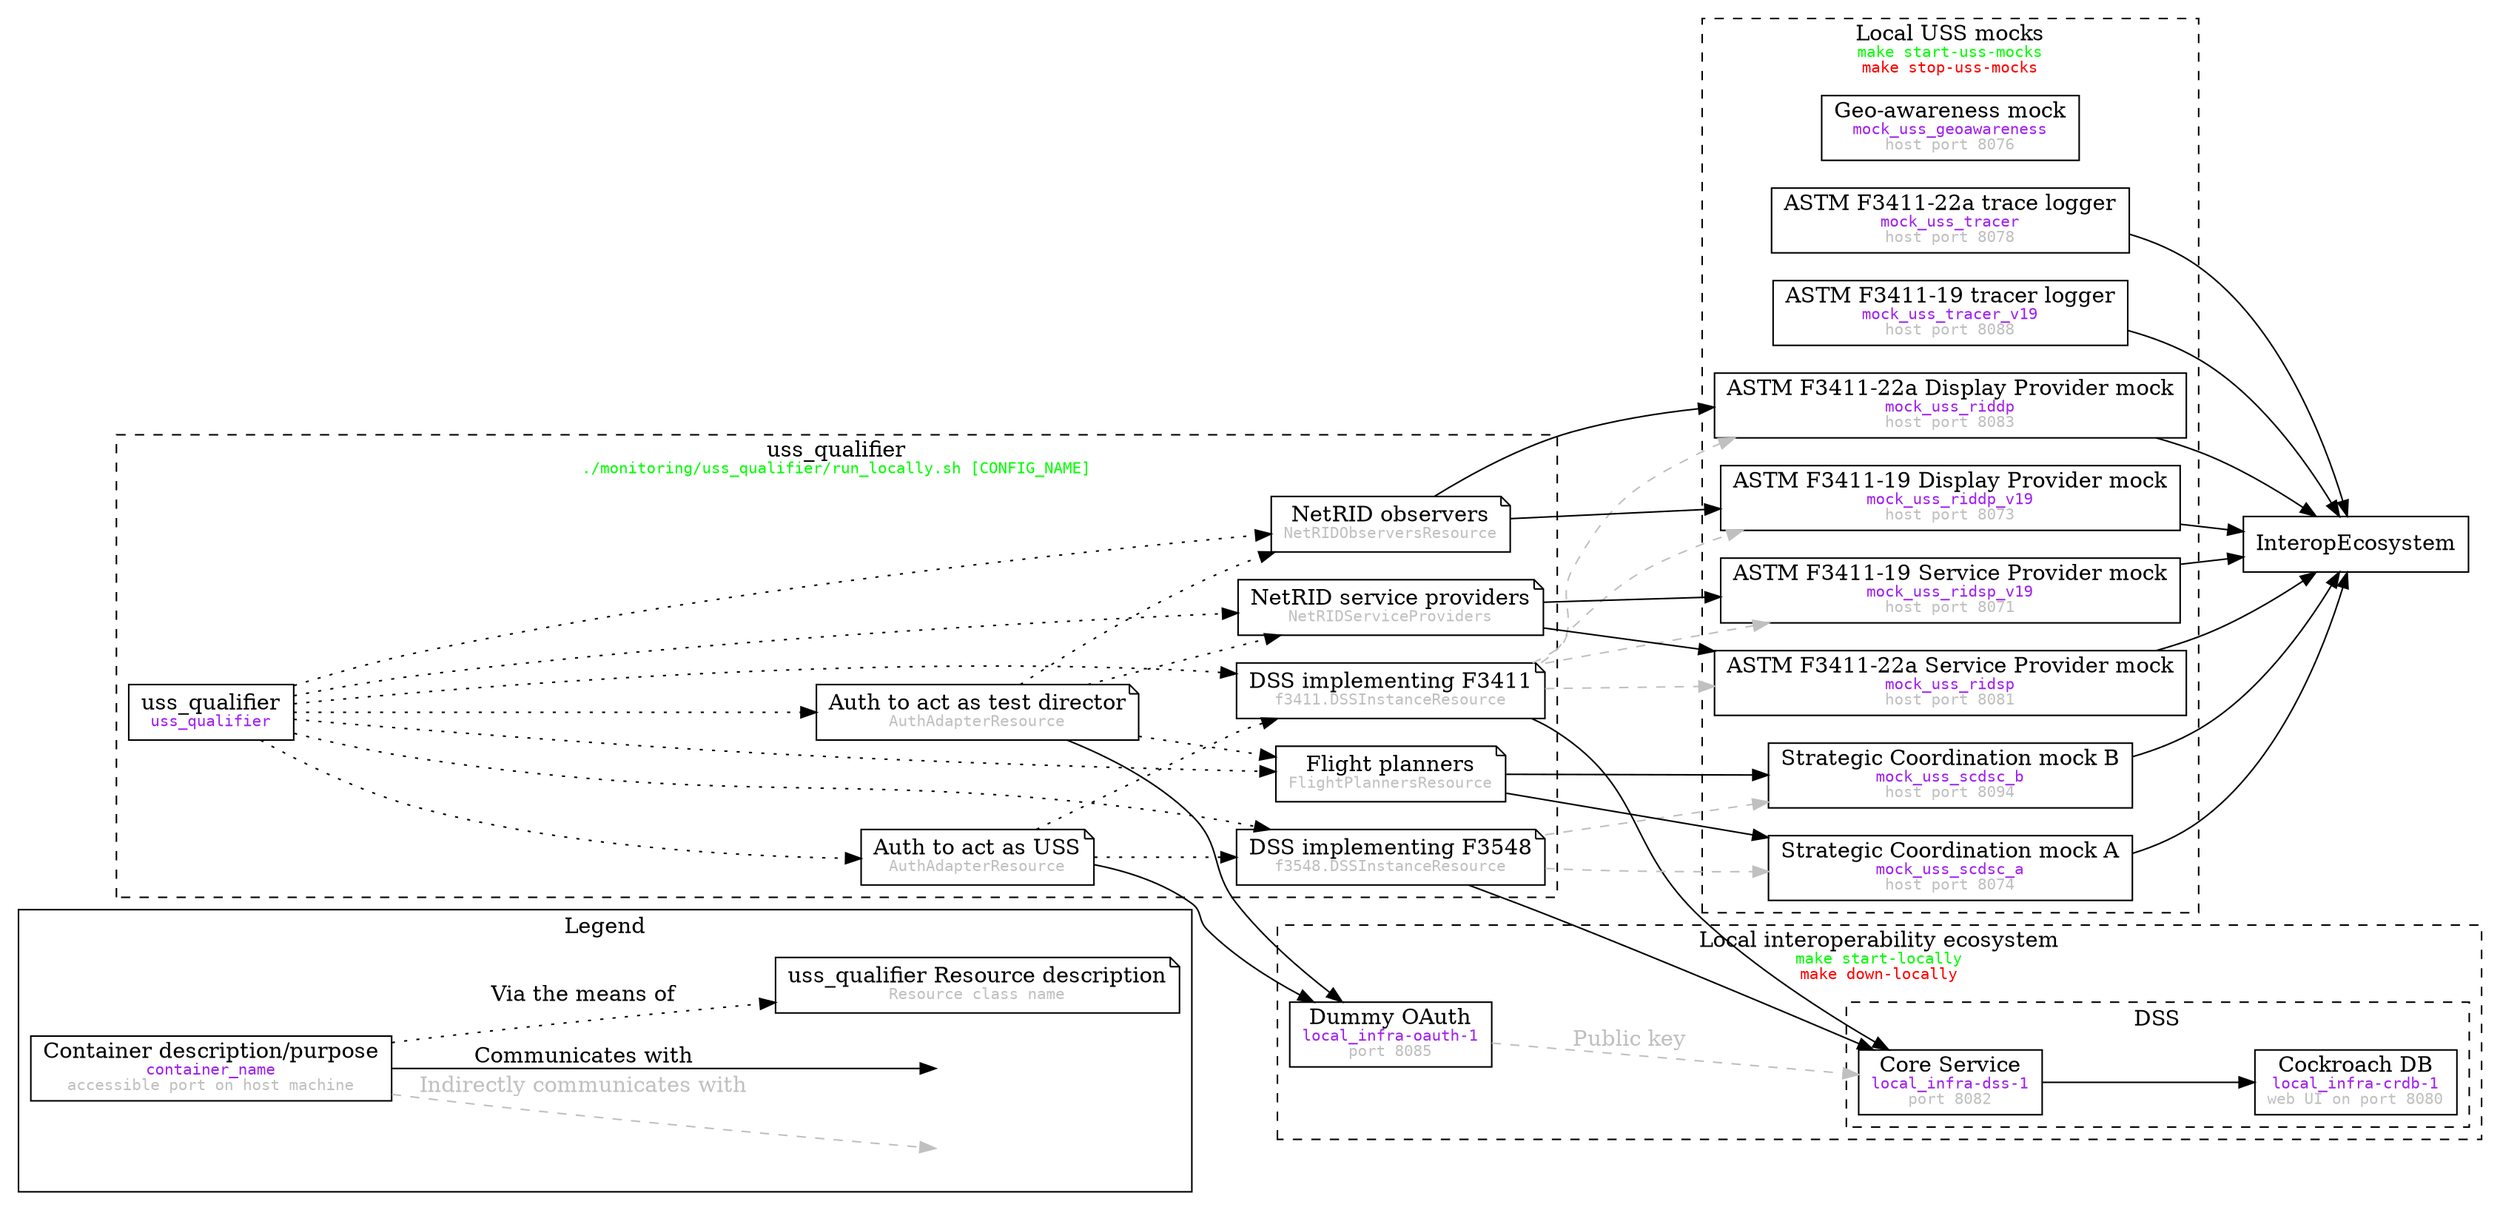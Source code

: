 // To render:
//   dot -Tpng -ogenerated/local_uss_qualifier.png local_uss_qualifier.gv
digraph G {
  rankdir="LR"
  node [shape=box]

  subgraph cluster_legend {
    label="Legend"
    Container [label=<Container description/purpose<br/><font color="purple" face="Courier" point-size="10">container_name</font><br/><font face="Courier" color="gray" point-size="10">accessible port on host machine</font>>]
    Resource [shape=note,label=<uss_qualifier Resource description<br/><font color="gray" face="Courier" point-size="10">Resource class name</font>>]
    Hidden1 [style=invis,label=""]
    Hidden2 [style=invis,label=""]

    Container -> Resource [style=dotted,label="Via the means of"]
    Container -> Hidden1 [style=dashed,color=gray,fontcolor=gray,label="Indirectly communicates with"]
    Container -> Hidden2 [label="Communicates with"]
  }

  subgraph cluster_local_infra {
    label=<Local interoperability ecosystem<br/><font color="green" face="Courier" point-size="10">make start-locally</font><br/><font color="red" face="Courier" point-size="10">make down-locally</font>>
    style="dashed"
    Auth [label=<Dummy OAuth<br/><font color="purple" face="Courier" point-size="10">local_infra-oauth-1</font><br/><font face="Courier" color="gray" point-size="10">port 8085</font>>]
    subgraph cluster_dss {
      label="DSS"
      CoreService [label=<Core Service<br/><font color="purple" face="Courier" point-size="10">local_infra-dss-1</font><br/><font face="Courier" color="gray" point-size="10">port 8082</font>>]
      CRDB [label=<Cockroach DB<br/><font color="purple" face="Courier" point-size="10">local_infra-crdb-1</font><br/><font face="Courier" color="gray" point-size="10">web UI on port 8080</font>>]
      CoreService -> CRDB
    }
    Auth -> CoreService [label="Public key",style="dashed",color="gray",fontcolor="gray"]
  }

  subgraph cluster_uss_mocks {
    label=<Local USS mocks<br/><font color="green" face="Courier" point-size="10">make start-uss-mocks</font><br/><font color="red" face="Courier" point-size="10">make stop-uss-mocks</font>>
    style="dashed"

    mock_uss_geoawareness [label=<Geo-awareness mock<br/><font color="purple" face="Courier" point-size="10">mock_uss_geoawareness</font><br/><font face="Courier" color="gray" point-size="10">host port 8076</font>>]

    mock_uss_scdsc_a [label=<Strategic Coordination mock A<br/><font color="purple" face="Courier" point-size="10">mock_uss_scdsc_a</font><br/><font face="Courier" color="gray" point-size="10">host port 8074</font>>]
    mock_uss_scdsc_b [label=<Strategic Coordination mock B<br/><font color="purple" face="Courier" point-size="10">mock_uss_scdsc_b</font><br/><font face="Courier" color="gray" point-size="10">host port 8094</font>>]

    mock_uss_ridsp [label=<ASTM F3411-22a Service Provider mock<br/><font color="purple" face="Courier" point-size="10">mock_uss_ridsp</font><br/><font face="Courier" color="gray" point-size="10">host port 8081</font>>]
    mock_uss_riddp [label=<ASTM F3411-22a Display Provider mock<br/><font color="purple" face="Courier" point-size="10">mock_uss_riddp</font><br/><font face="Courier" color="gray" point-size="10">host port 8083</font>>]

    mock_uss_ridsp_v19 [label=<ASTM F3411-19 Service Provider mock<br/><font color="purple" face="Courier" point-size="10">mock_uss_ridsp_v19</font><br/><font face="Courier" color="gray" point-size="10">host port 8071</font>>]
    mock_uss_riddp_v19 [label=<ASTM F3411-19 Display Provider mock<br/><font color="purple" face="Courier" point-size="10">mock_uss_riddp_v19</font><br/><font face="Courier" color="gray" point-size="10">host port 8073</font>>]

    mock_uss_tracer [label=<ASTM F3411-22a trace logger<br/><font color="purple" face="Courier" point-size="10">mock_uss_tracer</font><br/><font face="Courier" color="gray" point-size="10">host port 8078</font>>]
    mock_uss_tracer_v19 [label=<ASTM F3411-19 tracer logger<br/><font color="purple" face="Courier" point-size="10">mock_uss_tracer_v19</font><br/><font face="Courier" color="gray" point-size="10">host port 8088</font>>]
  }

  subgraph cluster_uss_qualifier {
    label=<uss_qualifier<br/><font color="green" face="Courier" point-size="10">./monitoring/uss_qualifier/run_locally.sh [CONFIG_NAME]</font>>
    style="dashed"

    uss_qualifier [label=<uss_qualifier<br/><font color="purple" face="Courier" point-size="10">uss_qualifier</font>>]

    ResourceUSSAuth [shape=note,label=<Auth to act as USS<br/><font color="gray" face="Courier" point-size="10">AuthAdapterResource</font>>]
    ResourceTestDirectorAuth [shape=note,label=<Auth to act as test director<br/><font color="gray" face="Courier" point-size="10">AuthAdapterResource</font>>]
    ResourceDSSF3411 [shape=note,label=<DSS implementing F3411<br/><font color="gray" face="Courier" point-size="10">f3411.DSSInstanceResource</font>>]
    ResourceDSSF3548 [shape=note,label=<DSS implementing F3548<br/><font color="gray" face="Courier" point-size="10">f3548.DSSInstanceResource</font>>]
    ResourceRIDSPs [shape=note,label=<NetRID service providers<br/><font color="gray" face="Courier" point-size="10">NetRIDServiceProviders</font>>]
    ResourceRIDObservers [shape=note,label=<NetRID observers<br/><font color="gray" face="Courier" point-size="10">NetRIDObserversResource</font>>]
    ResourceFlightPlanners [shape=note,label=<Flight planners<br/><font color="gray" face="Courier" point-size="10">FlightPlannersResource</font>>]

    ResourceUSSAuth -> ResourceDSSF3411 [style=dotted]
    ResourceUSSAuth -> ResourceDSSF3548 [style=dotted]
    ResourceTestDirectorAuth -> ResourceRIDSPs [style=dotted]
    ResourceTestDirectorAuth -> ResourceRIDObservers [style=dotted]
    ResourceTestDirectorAuth -> ResourceFlightPlanners [style=dotted]

    uss_qualifier -> ResourceUSSAuth [style=dotted]
    uss_qualifier -> ResourceTestDirectorAuth [style=dotted]
    uss_qualifier -> ResourceDSSF3548 [style=dotted]
    uss_qualifier -> ResourceDSSF3411 [style=dotted]
    uss_qualifier -> ResourceRIDSPs [style=dotted]
    uss_qualifier -> ResourceRIDObservers [style=dotted]
    uss_qualifier -> ResourceFlightPlanners [style=dotted]
  }

  mock_uss_ridsp -> InteropEcosystem
  mock_uss_riddp -> InteropEcosystem
  mock_uss_ridsp_v19 -> InteropEcosystem
  mock_uss_riddp_v19 -> InteropEcosystem
  mock_uss_scdsc_a -> InteropEcosystem
  mock_uss_scdsc_b -> InteropEcosystem
  mock_uss_tracer -> InteropEcosystem
  mock_uss_tracer_v19 -> InteropEcosystem

  ResourceUSSAuth -> Auth
  ResourceTestDirectorAuth -> Auth
  ResourceDSSF3411 -> CoreService
  ResourceDSSF3411 -> mock_uss_ridsp [style=dashed,color=gray]
  ResourceDSSF3411 -> mock_uss_riddp [style=dashed,color=gray]
  ResourceDSSF3411 -> mock_uss_ridsp_v19 [style=dashed,color=gray]
  ResourceDSSF3411 -> mock_uss_riddp_v19 [style=dashed,color=gray]
  ResourceDSSF3548 -> CoreService
  ResourceDSSF3548 -> mock_uss_scdsc_a [style=dashed,color=gray]
  ResourceDSSF3548 -> mock_uss_scdsc_b [style=dashed,color=gray]
  ResourceRIDSPs -> mock_uss_ridsp
  ResourceRIDSPs -> mock_uss_ridsp_v19
  ResourceRIDObservers -> mock_uss_riddp
  ResourceRIDObservers -> mock_uss_riddp_v19
  ResourceFlightPlanners -> mock_uss_scdsc_a
  ResourceFlightPlanners -> mock_uss_scdsc_b
}
